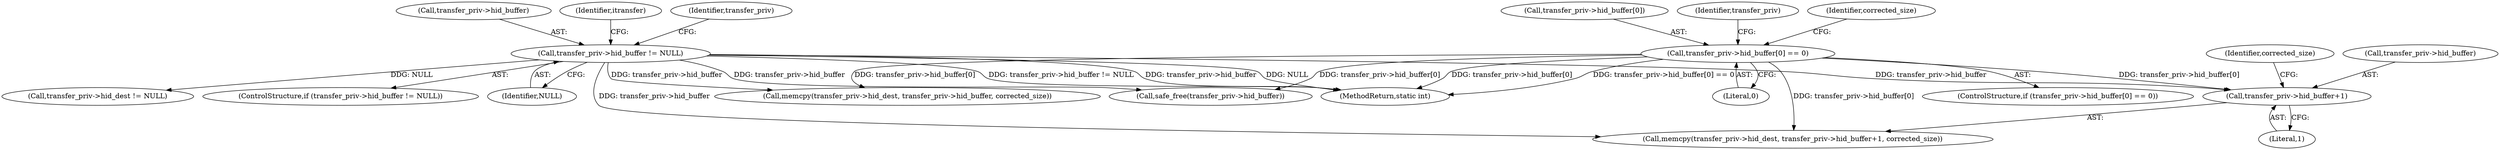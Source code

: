 digraph "1_Chrome_ac149a8d4371c0e01e0934fdd57b09e86f96b5b9_17@pointer" {
"1000182" [label="(Call,transfer_priv->hid_buffer+1)"];
"1000168" [label="(Call,transfer_priv->hid_buffer[0] == 0)"];
"1000134" [label="(Call,transfer_priv->hid_buffer != NULL)"];
"1000168" [label="(Call,transfer_priv->hid_buffer[0] == 0)"];
"1000135" [label="(Call,transfer_priv->hid_buffer)"];
"1000138" [label="(Identifier,NULL)"];
"1000190" [label="(Call,memcpy(transfer_priv->hid_dest, transfer_priv->hid_buffer, corrected_size))"];
"1000182" [label="(Call,transfer_priv->hid_buffer+1)"];
"1000203" [label="(Call,safe_free(transfer_priv->hid_buffer))"];
"1000169" [label="(Call,transfer_priv->hid_buffer[0])"];
"1000174" [label="(Literal,0)"];
"1000192" [label="(Identifier,transfer_priv)"];
"1000209" [label="(Identifier,itransfer)"];
"1000187" [label="(Identifier,corrected_size)"];
"1000178" [label="(Call,memcpy(transfer_priv->hid_dest, transfer_priv->hid_buffer+1, corrected_size))"];
"1000186" [label="(Literal,1)"];
"1000177" [label="(Identifier,corrected_size)"];
"1000143" [label="(Identifier,transfer_priv)"];
"1000141" [label="(Call,transfer_priv->hid_dest != NULL)"];
"1000133" [label="(ControlStructure,if (transfer_priv->hid_buffer != NULL))"];
"1000183" [label="(Call,transfer_priv->hid_buffer)"];
"1000134" [label="(Call,transfer_priv->hid_buffer != NULL)"];
"1000167" [label="(ControlStructure,if (transfer_priv->hid_buffer[0] == 0))"];
"1000214" [label="(MethodReturn,static int)"];
"1000182" -> "1000178"  [label="AST: "];
"1000182" -> "1000186"  [label="CFG: "];
"1000183" -> "1000182"  [label="AST: "];
"1000186" -> "1000182"  [label="AST: "];
"1000187" -> "1000182"  [label="CFG: "];
"1000168" -> "1000182"  [label="DDG: transfer_priv->hid_buffer[0]"];
"1000134" -> "1000182"  [label="DDG: transfer_priv->hid_buffer"];
"1000168" -> "1000167"  [label="AST: "];
"1000168" -> "1000174"  [label="CFG: "];
"1000169" -> "1000168"  [label="AST: "];
"1000174" -> "1000168"  [label="AST: "];
"1000177" -> "1000168"  [label="CFG: "];
"1000192" -> "1000168"  [label="CFG: "];
"1000168" -> "1000214"  [label="DDG: transfer_priv->hid_buffer[0] == 0"];
"1000168" -> "1000214"  [label="DDG: transfer_priv->hid_buffer[0]"];
"1000168" -> "1000178"  [label="DDG: transfer_priv->hid_buffer[0]"];
"1000168" -> "1000190"  [label="DDG: transfer_priv->hid_buffer[0]"];
"1000168" -> "1000203"  [label="DDG: transfer_priv->hid_buffer[0]"];
"1000134" -> "1000133"  [label="AST: "];
"1000134" -> "1000138"  [label="CFG: "];
"1000135" -> "1000134"  [label="AST: "];
"1000138" -> "1000134"  [label="AST: "];
"1000143" -> "1000134"  [label="CFG: "];
"1000209" -> "1000134"  [label="CFG: "];
"1000134" -> "1000214"  [label="DDG: transfer_priv->hid_buffer != NULL"];
"1000134" -> "1000214"  [label="DDG: transfer_priv->hid_buffer"];
"1000134" -> "1000214"  [label="DDG: NULL"];
"1000134" -> "1000141"  [label="DDG: NULL"];
"1000134" -> "1000178"  [label="DDG: transfer_priv->hid_buffer"];
"1000134" -> "1000190"  [label="DDG: transfer_priv->hid_buffer"];
"1000134" -> "1000203"  [label="DDG: transfer_priv->hid_buffer"];
}
